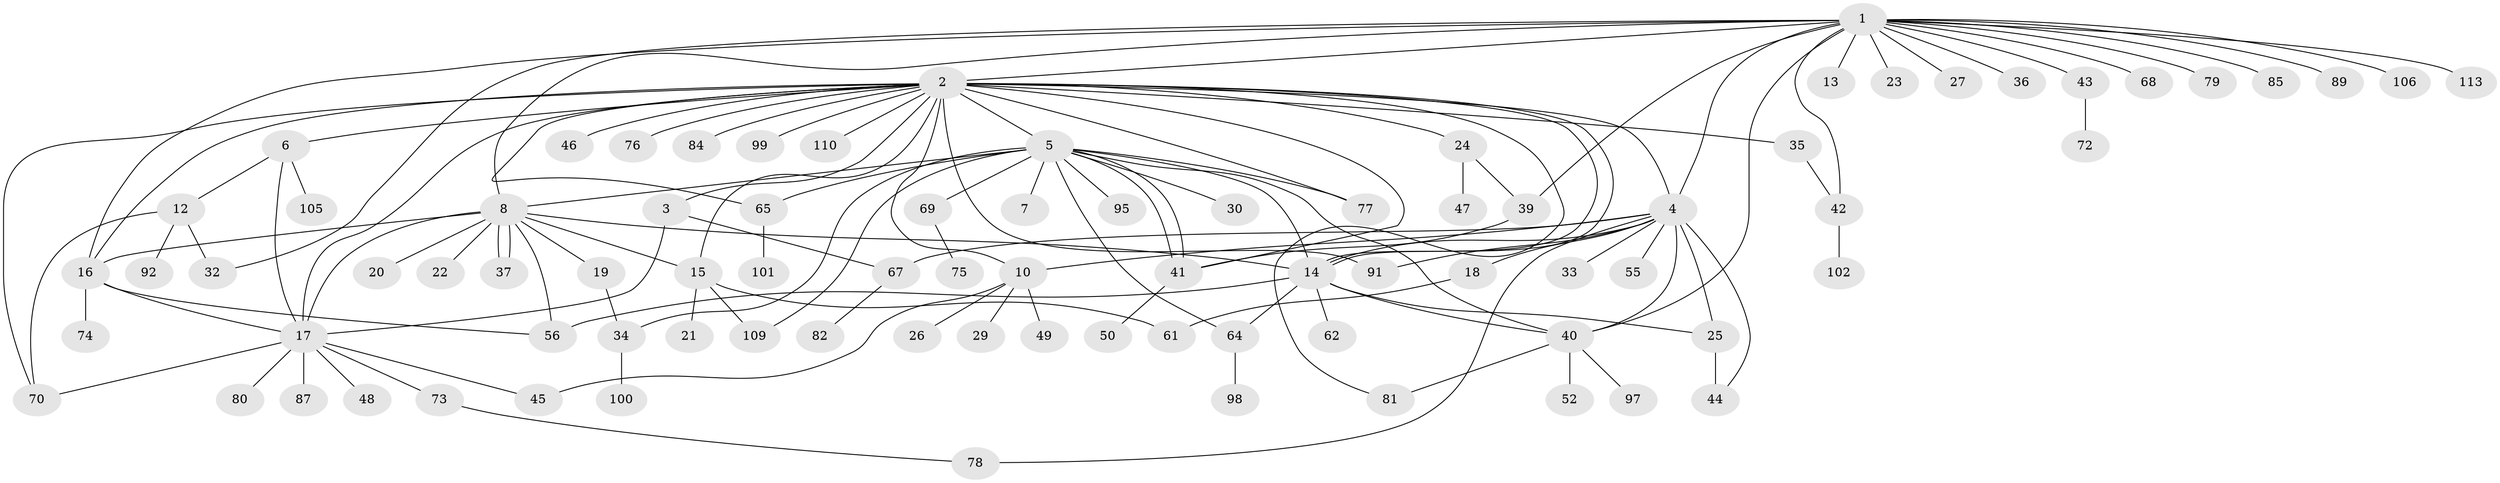 // original degree distribution, {13: 0.008849557522123894, 24: 0.008849557522123894, 4: 0.07964601769911504, 14: 0.008849557522123894, 15: 0.008849557522123894, 1: 0.46017699115044247, 11: 0.008849557522123894, 9: 0.017699115044247787, 6: 0.017699115044247787, 3: 0.11504424778761062, 5: 0.035398230088495575, 10: 0.008849557522123894, 2: 0.22123893805309736}
// Generated by graph-tools (version 1.1) at 2025/41/03/06/25 10:41:45]
// undirected, 85 vertices, 125 edges
graph export_dot {
graph [start="1"]
  node [color=gray90,style=filled];
  1 [super="+9"];
  2 [super="+11"];
  3 [super="+28"];
  4 [super="+71"];
  5 [super="+104"];
  6 [super="+90"];
  7;
  8 [super="+53"];
  10 [super="+59"];
  12 [super="+54"];
  13;
  14 [super="+38"];
  15 [super="+31"];
  16 [super="+51"];
  17 [super="+83"];
  18;
  19;
  20 [super="+60"];
  21;
  22 [super="+94"];
  23;
  24 [super="+66"];
  25;
  26;
  27;
  29;
  30;
  32;
  33 [super="+58"];
  34 [super="+107"];
  35;
  36;
  37;
  39;
  40 [super="+88"];
  41 [super="+63"];
  42 [super="+103"];
  43;
  44 [super="+93"];
  45 [super="+57"];
  46;
  47;
  48;
  49;
  50;
  52;
  55;
  56;
  61;
  62;
  64;
  65 [super="+86"];
  67 [super="+111"];
  68;
  69;
  70 [super="+96"];
  72;
  73;
  74;
  75;
  76;
  77;
  78 [super="+112"];
  79;
  80;
  81;
  82;
  84;
  85;
  87;
  89;
  91;
  92;
  95;
  97;
  98;
  99;
  100;
  101;
  102 [super="+108"];
  105;
  106;
  109;
  110;
  113;
  1 -- 2;
  1 -- 13;
  1 -- 16;
  1 -- 32;
  1 -- 36;
  1 -- 39 [weight=2];
  1 -- 42;
  1 -- 43;
  1 -- 79;
  1 -- 85;
  1 -- 89;
  1 -- 106;
  1 -- 4;
  1 -- 68;
  1 -- 8;
  1 -- 40;
  1 -- 113;
  1 -- 23;
  1 -- 27;
  2 -- 3;
  2 -- 4;
  2 -- 5 [weight=2];
  2 -- 6;
  2 -- 14;
  2 -- 14;
  2 -- 24;
  2 -- 35;
  2 -- 41;
  2 -- 46;
  2 -- 65;
  2 -- 76;
  2 -- 77;
  2 -- 81;
  2 -- 84;
  2 -- 91;
  2 -- 99;
  2 -- 70;
  2 -- 110;
  2 -- 16;
  2 -- 17;
  2 -- 10;
  2 -- 15;
  3 -- 17;
  3 -- 67;
  4 -- 10;
  4 -- 18;
  4 -- 25;
  4 -- 33;
  4 -- 40;
  4 -- 44;
  4 -- 55;
  4 -- 67;
  4 -- 78;
  4 -- 91;
  4 -- 14;
  5 -- 7;
  5 -- 8;
  5 -- 30;
  5 -- 41;
  5 -- 41;
  5 -- 64;
  5 -- 65;
  5 -- 69;
  5 -- 77;
  5 -- 95;
  5 -- 109;
  5 -- 14;
  5 -- 40;
  5 -- 34;
  6 -- 12;
  6 -- 17;
  6 -- 105;
  8 -- 14;
  8 -- 15;
  8 -- 19;
  8 -- 20;
  8 -- 22;
  8 -- 37;
  8 -- 37;
  8 -- 56;
  8 -- 16;
  8 -- 17;
  10 -- 26;
  10 -- 29;
  10 -- 45;
  10 -- 49;
  12 -- 70;
  12 -- 92;
  12 -- 32;
  14 -- 25;
  14 -- 56;
  14 -- 62;
  14 -- 64;
  14 -- 40;
  15 -- 21;
  15 -- 61;
  15 -- 109;
  16 -- 17;
  16 -- 56;
  16 -- 74;
  17 -- 45;
  17 -- 48;
  17 -- 73;
  17 -- 80;
  17 -- 87;
  17 -- 70;
  18 -- 61;
  19 -- 34;
  24 -- 39;
  24 -- 47;
  25 -- 44 [weight=2];
  34 -- 100;
  35 -- 42;
  39 -- 41;
  40 -- 52;
  40 -- 81;
  40 -- 97;
  41 -- 50;
  42 -- 102;
  43 -- 72;
  64 -- 98;
  65 -- 101;
  67 -- 82;
  69 -- 75;
  73 -- 78;
}
